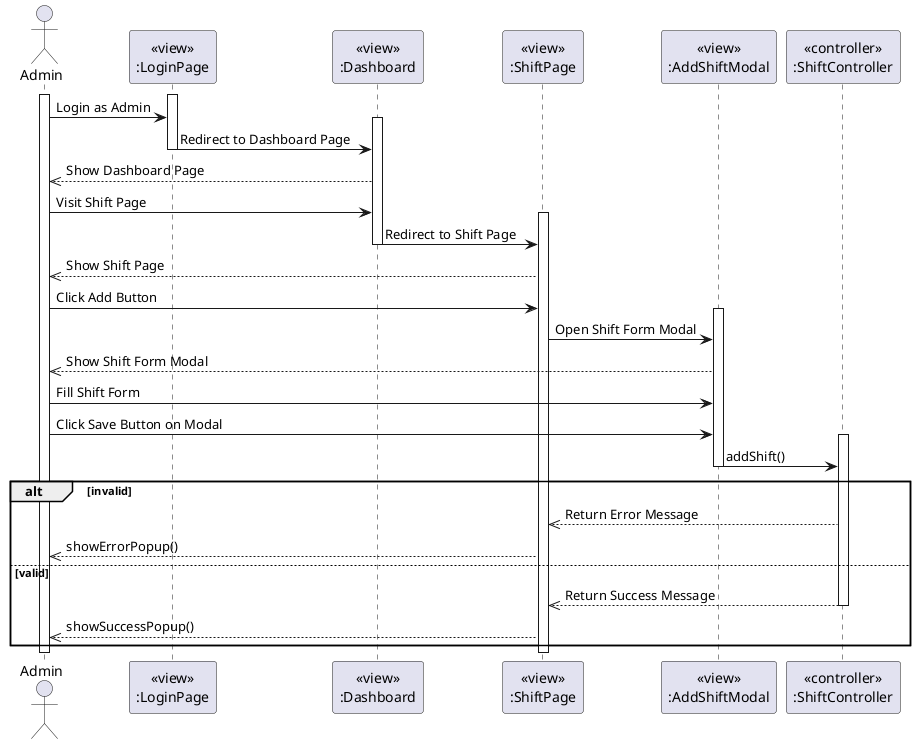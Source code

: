 @startuml AddShift
actor Admin
participant LoginPageView [
  <<view>>
  :LoginPage
]

participant DashboardView [
  <<view>>
  :Dashboard
]

participant ShiftView [
  <<view>>
  :ShiftPage
]

participant AddShiftModalView [
  <<view>>
  :AddShiftModal
]

participant ShiftController [
  <<controller>>
  :ShiftController
]

activate Admin
activate LoginPageView
Admin -> LoginPageView: Login as Admin
activate DashboardView
LoginPageView -> DashboardView: Redirect to Dashboard Page
deactivate LoginPageView

DashboardView -->> Admin: Show Dashboard Page

Admin -> DashboardView: Visit Shift Page
activate ShiftView
DashboardView -> ShiftView: Redirect to Shift Page
deactivate DashboardView

ShiftView -->> Admin: Show Shift Page

Admin -> ShiftView: Click Add Button

activate AddShiftModalView
ShiftView -> AddShiftModalView: Open Shift Form Modal
AddShiftModalView -->> Admin: Show Shift Form Modal

Admin -> AddShiftModalView: Fill Shift Form
Admin -> AddShiftModalView: Click Save Button on Modal

activate ShiftController
AddShiftModalView -> ShiftController: addShift()
deactivate AddShiftModalView
alt invalid
    ShiftController -->> ShiftView: Return Error Message
    ShiftView -->> Admin: showErrorPopup()
else valid
    ShiftController -->> ShiftView: Return Success Message
    deactivate ShiftController

    ShiftView -->> Admin: showSuccessPopup()
end

deactivate Admin
deactivate ShiftView
@enduml
